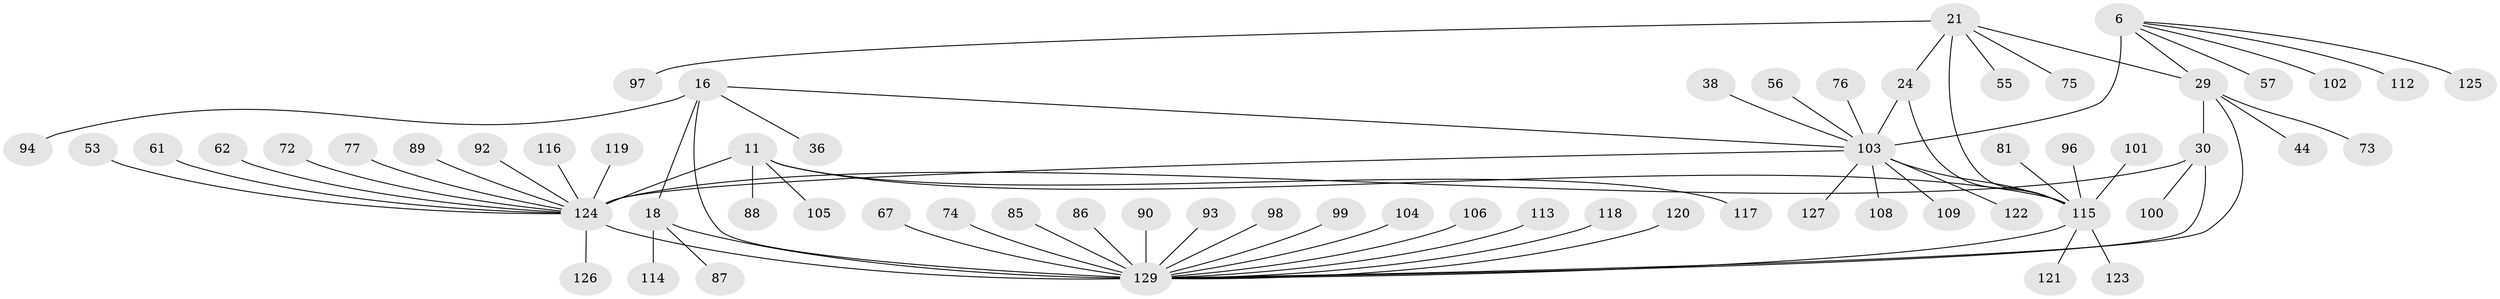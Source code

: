 // original degree distribution, {8: 0.023255813953488372, 13: 0.023255813953488372, 7: 0.08527131782945736, 6: 0.023255813953488372, 11: 0.007751937984496124, 10: 0.031007751937984496, 9: 0.007751937984496124, 5: 0.023255813953488372, 14: 0.007751937984496124, 12: 0.007751937984496124, 2: 0.13953488372093023, 1: 0.5813953488372093, 3: 0.031007751937984496, 4: 0.007751937984496124}
// Generated by graph-tools (version 1.1) at 2025/55/03/09/25 04:55:55]
// undirected, 64 vertices, 73 edges
graph export_dot {
graph [start="1"]
  node [color=gray90,style=filled];
  6 [super="+4"];
  11 [super="+10"];
  16 [super="+14"];
  18 [super="+15"];
  21 [super="+19"];
  24 [super="+20"];
  29 [super="+26"];
  30 [super="+27"];
  36;
  38;
  44;
  53;
  55;
  56;
  57;
  61;
  62;
  67;
  72;
  73;
  74;
  75;
  76;
  77;
  81;
  85;
  86;
  87;
  88;
  89 [super="+35"];
  90 [super="+70"];
  92 [super="+91"];
  93;
  94;
  96;
  97 [super="+31"];
  98 [super="+80+83"];
  99;
  100;
  101;
  102;
  103 [super="+2+60+5"];
  104;
  105;
  106;
  108;
  109;
  112;
  113 [super="+48"];
  114 [super="+45"];
  115 [super="+107+64+66"];
  116 [super="+71"];
  117;
  118;
  119;
  120;
  121;
  122 [super="+110"];
  123;
  124 [super="+69+84+68+42"];
  125;
  126 [super="+111"];
  127;
  129 [super="+79+95+128"];
  6 -- 125;
  6 -- 112;
  6 -- 102;
  6 -- 57;
  6 -- 29;
  6 -- 103 [weight=9];
  11 -- 105;
  11 -- 117;
  11 -- 88;
  11 -- 115 [weight=2];
  11 -- 124 [weight=8];
  16 -- 18 [weight=4];
  16 -- 94;
  16 -- 36;
  16 -- 103;
  16 -- 129 [weight=4];
  18 -- 87;
  18 -- 114;
  18 -- 129 [weight=6];
  21 -- 24 [weight=4];
  21 -- 29;
  21 -- 75;
  21 -- 55;
  21 -- 97;
  21 -- 115 [weight=4];
  24 -- 103;
  24 -- 115 [weight=4];
  29 -- 30 [weight=4];
  29 -- 73;
  29 -- 44;
  29 -- 129 [weight=4];
  30 -- 100;
  30 -- 129 [weight=4];
  30 -- 124;
  38 -- 103;
  53 -- 124;
  56 -- 103;
  61 -- 124;
  62 -- 124;
  67 -- 129;
  72 -- 124;
  74 -- 129;
  76 -- 103;
  77 -- 124;
  81 -- 115;
  85 -- 129;
  86 -- 129;
  89 -- 124;
  90 -- 129;
  92 -- 124;
  93 -- 129;
  96 -- 115;
  98 -- 129;
  99 -- 129;
  101 -- 115;
  103 -- 124 [weight=2];
  103 -- 115;
  103 -- 122;
  103 -- 127;
  103 -- 108;
  103 -- 109;
  104 -- 129;
  106 -- 129;
  113 -- 129;
  115 -- 129 [weight=2];
  115 -- 121;
  115 -- 123;
  116 -- 124;
  118 -- 129;
  119 -- 124;
  120 -- 129;
  124 -- 129 [weight=4];
  124 -- 126;
}
